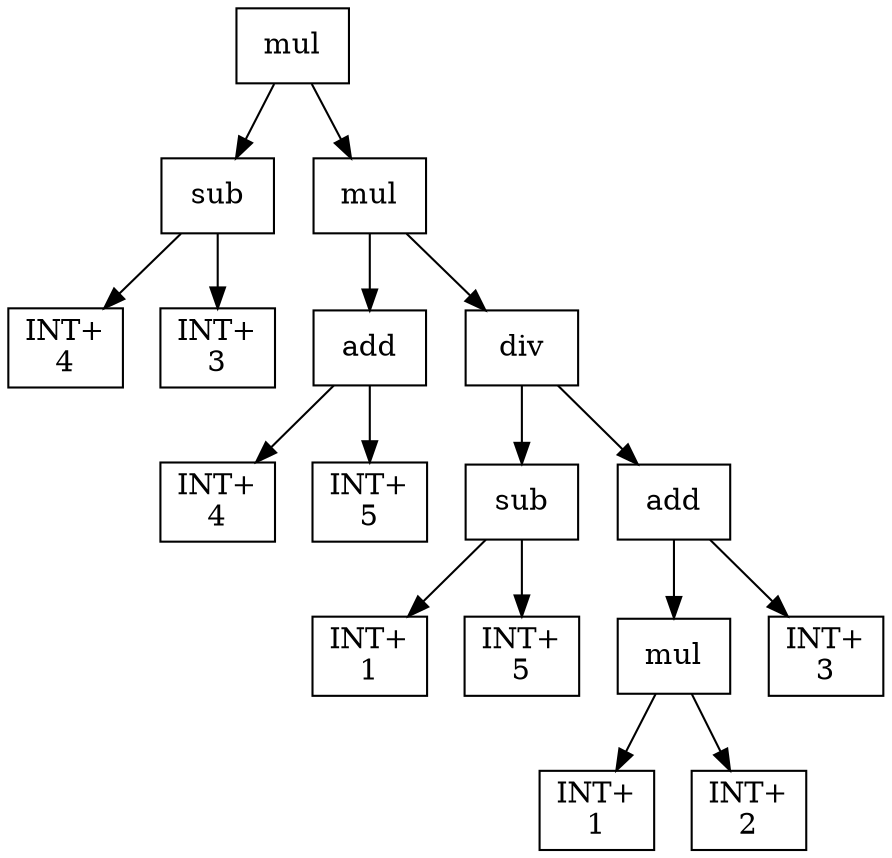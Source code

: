 digraph expr {
  node [shape=box];
  n1 [label="mul"];
  n2 [label="sub"];
  n3 [label="INT+\n4"];
  n4 [label="INT+\n3"];
  n2 -> n3;
  n2 -> n4;
  n5 [label="mul"];
  n6 [label="add"];
  n7 [label="INT+\n4"];
  n8 [label="INT+\n5"];
  n6 -> n7;
  n6 -> n8;
  n9 [label="div"];
  n10 [label="sub"];
  n11 [label="INT+\n1"];
  n12 [label="INT+\n5"];
  n10 -> n11;
  n10 -> n12;
  n13 [label="add"];
  n14 [label="mul"];
  n15 [label="INT+\n1"];
  n16 [label="INT+\n2"];
  n14 -> n15;
  n14 -> n16;
  n17 [label="INT+\n3"];
  n13 -> n14;
  n13 -> n17;
  n9 -> n10;
  n9 -> n13;
  n5 -> n6;
  n5 -> n9;
  n1 -> n2;
  n1 -> n5;
}
